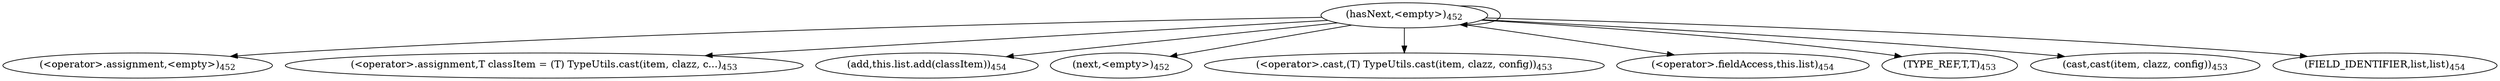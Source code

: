 digraph "toJavaList" {  
"1296" [label = <(hasNext,&lt;empty&gt;)<SUB>452</SUB>> ]
"1300" [label = <(&lt;operator&gt;.assignment,&lt;empty&gt;)<SUB>452</SUB>> ]
"1305" [label = <(&lt;operator&gt;.assignment,T classItem = (T) TypeUtils.cast(item, clazz, c...)<SUB>453</SUB>> ]
"1314" [label = <(add,this.list.add(classItem))<SUB>454</SUB>> ]
"1302" [label = <(next,&lt;empty&gt;)<SUB>452</SUB>> ]
"1307" [label = <(&lt;operator&gt;.cast,(T) TypeUtils.cast(item, clazz, config))<SUB>453</SUB>> ]
"1315" [label = <(&lt;operator&gt;.fieldAccess,this.list)<SUB>454</SUB>> ]
"1308" [label = <(TYPE_REF,T,T)<SUB>453</SUB>> ]
"1309" [label = <(cast,cast(item, clazz, config))<SUB>453</SUB>> ]
"1317" [label = <(FIELD_IDENTIFIER,list,list)<SUB>454</SUB>> ]
  "1296" -> "1314" 
  "1296" -> "1300" 
  "1296" -> "1296" 
  "1296" -> "1302" 
  "1296" -> "1309" 
  "1296" -> "1307" 
  "1296" -> "1308" 
  "1296" -> "1317" 
  "1296" -> "1315" 
  "1296" -> "1305" 
}
